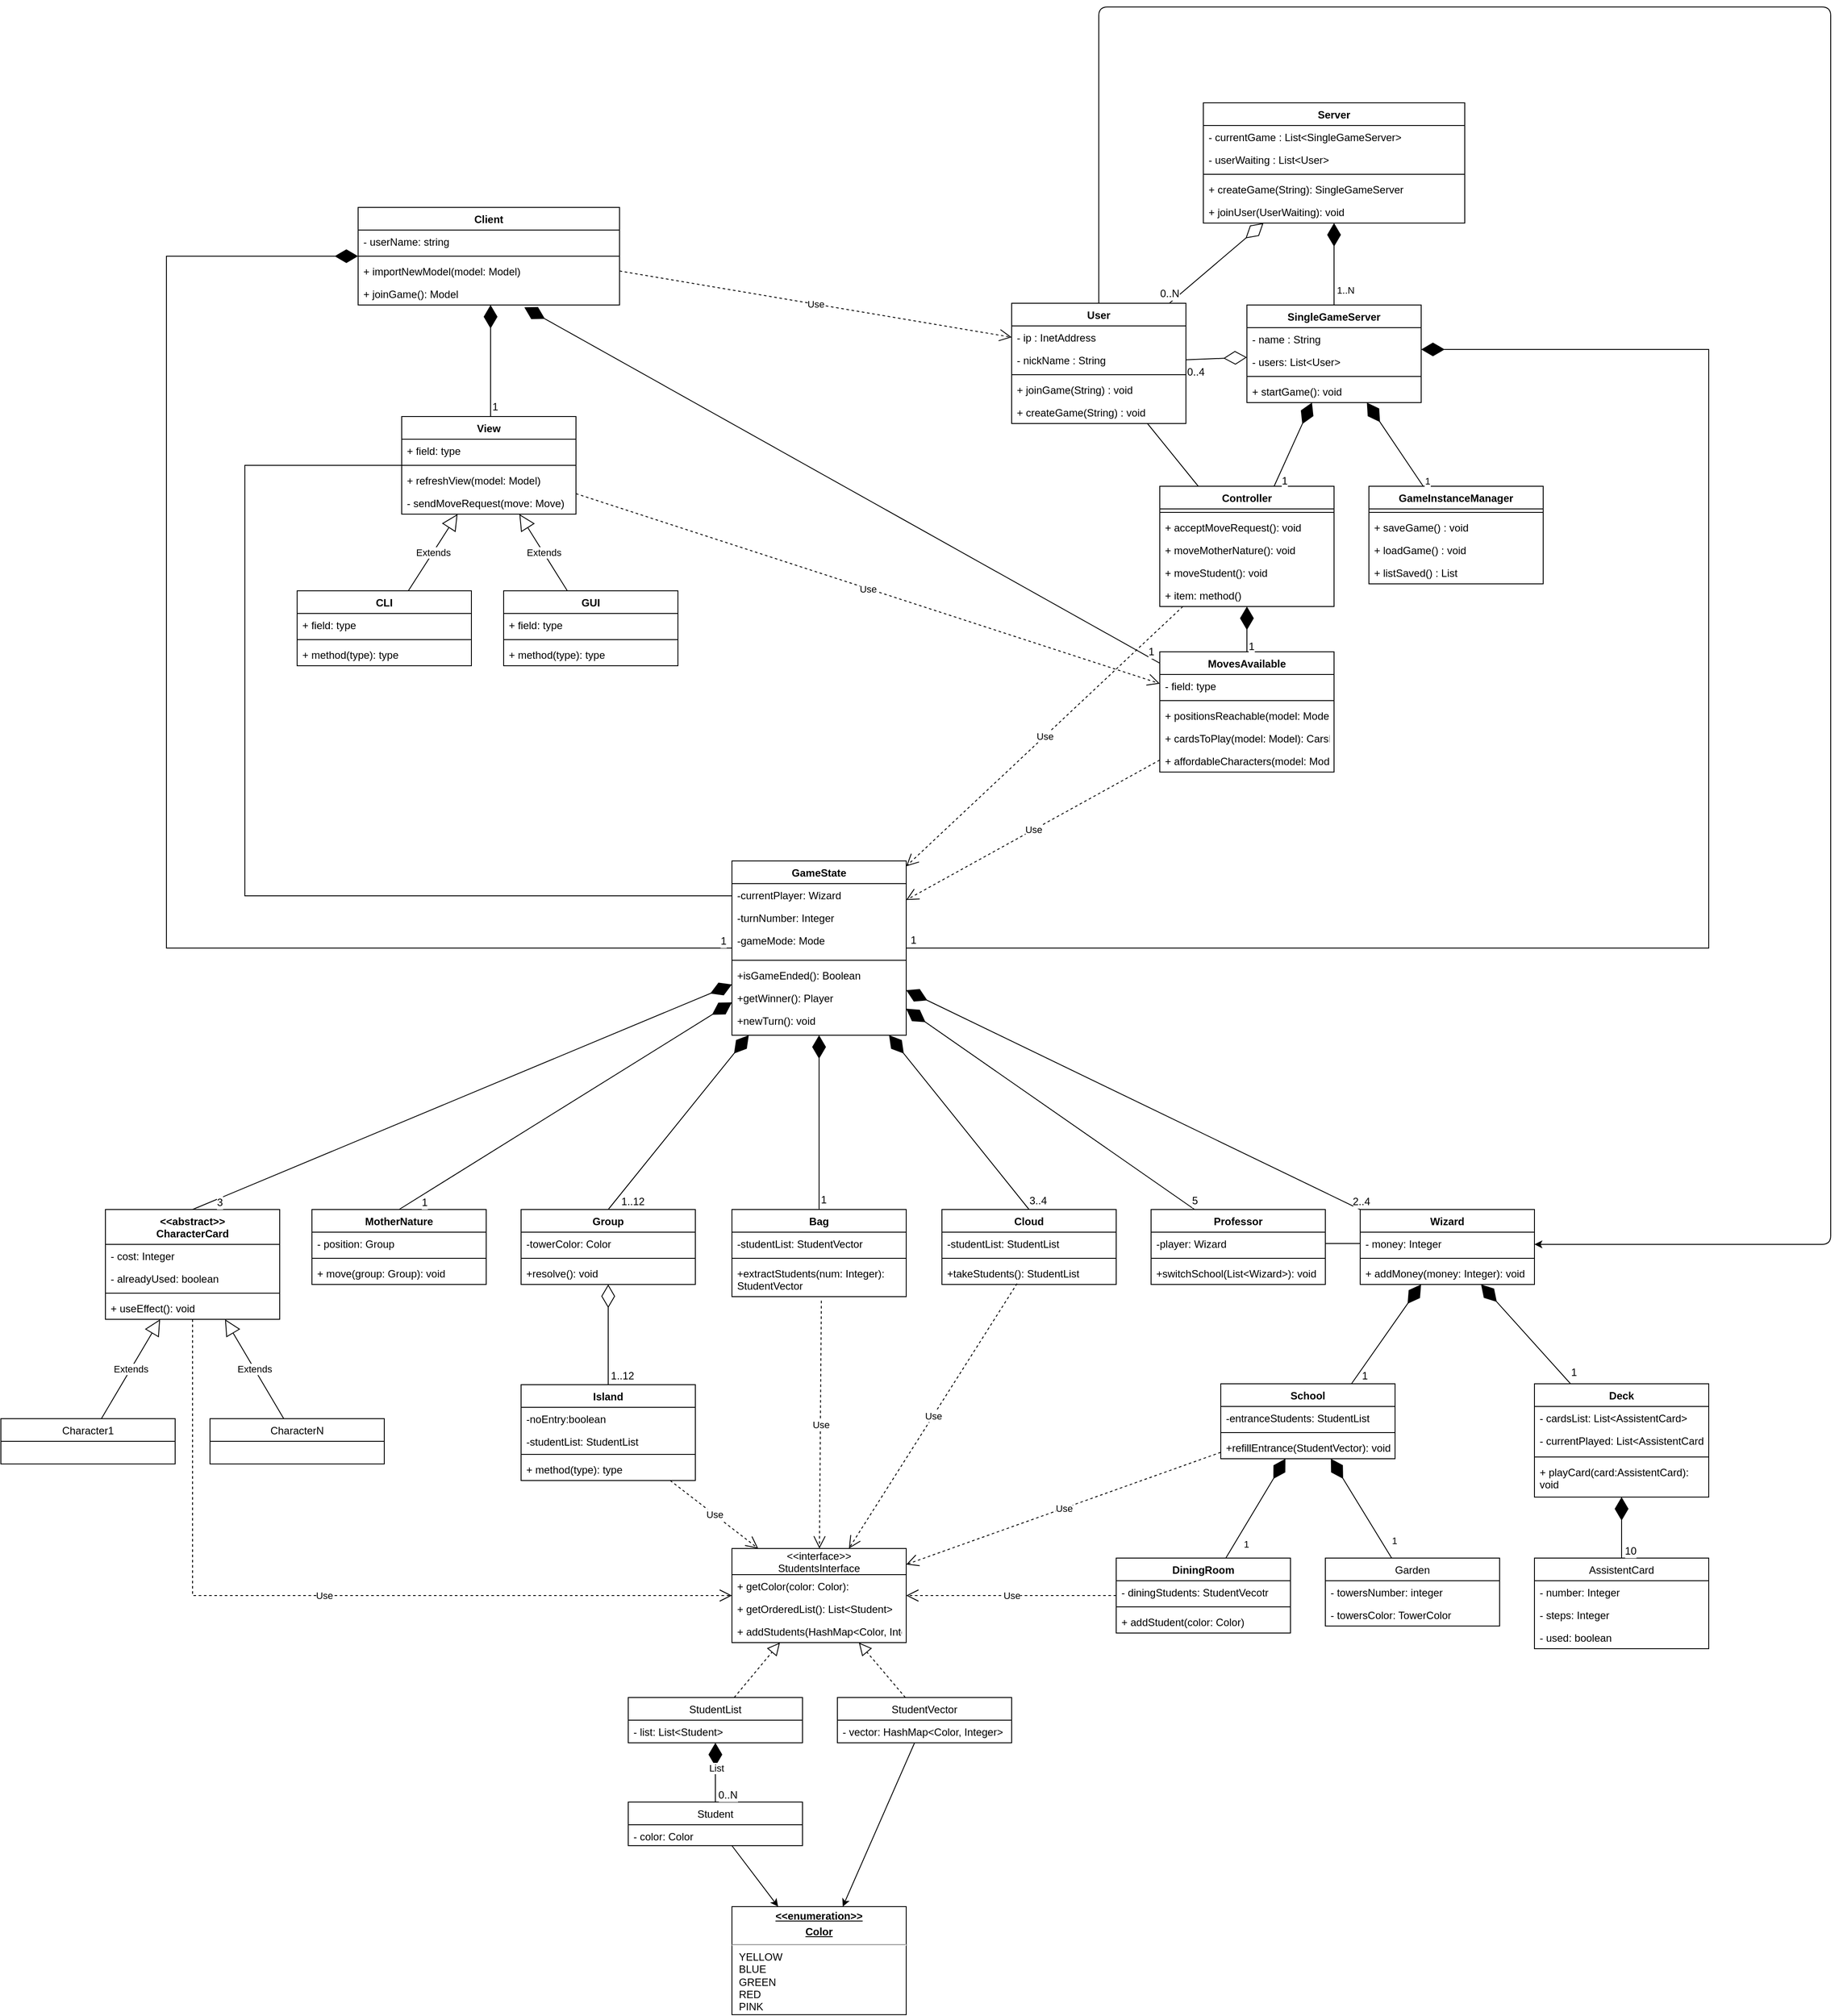 <mxfile>
    <diagram id="vnExYP4DyEgC0_UBREQZ" name="Page-1">
        <mxGraphModel dx="4808" dy="2253" grid="1" gridSize="10" guides="1" tooltips="1" connect="1" arrows="1" fold="1" page="0" pageScale="1" pageWidth="850" pageHeight="1100" math="0" shadow="0">
            <root>
                <mxCell id="0"/>
                <mxCell id="1" parent="0"/>
                <mxCell id="151" value="Use" style="endArrow=open;endSize=12;dashed=1;html=1;rounded=0;edgeStyle=orthogonalEdgeStyle;" parent="1" source="138" target="106" edge="1">
                    <mxGeometry width="160" relative="1" as="geometry">
                        <mxPoint x="-850" y="1529" as="sourcePoint"/>
                        <mxPoint x="-410" y="1780" as="targetPoint"/>
                        <Array as="points">
                            <mxPoint x="-1060" y="1723"/>
                        </Array>
                    </mxGeometry>
                </mxCell>
                <mxCell id="12" value="Server" style="swimlane;fontStyle=1;align=center;verticalAlign=top;childLayout=stackLayout;horizontal=1;startSize=26;horizontalStack=0;resizeParent=1;resizeParentMax=0;resizeLast=0;collapsible=1;marginBottom=0;" parent="1" vertex="1">
                    <mxGeometry x="100" y="10" width="300" height="138" as="geometry"/>
                </mxCell>
                <mxCell id="13" value="- currentGame : List&lt;SingleGameServer&gt;" style="text;strokeColor=none;fillColor=none;align=left;verticalAlign=top;spacingLeft=4;spacingRight=4;overflow=hidden;rotatable=0;points=[[0,0.5],[1,0.5]];portConstraint=eastwest;" parent="12" vertex="1">
                    <mxGeometry y="26" width="300" height="26" as="geometry"/>
                </mxCell>
                <mxCell id="19" value="- userWaiting : List&lt;User&gt;" style="text;strokeColor=none;fillColor=none;align=left;verticalAlign=top;spacingLeft=4;spacingRight=4;overflow=hidden;rotatable=0;points=[[0,0.5],[1,0.5]];portConstraint=eastwest;" parent="12" vertex="1">
                    <mxGeometry y="52" width="300" height="26" as="geometry"/>
                </mxCell>
                <mxCell id="14" value="" style="line;strokeWidth=1;fillColor=none;align=left;verticalAlign=middle;spacingTop=-1;spacingLeft=3;spacingRight=3;rotatable=0;labelPosition=right;points=[];portConstraint=eastwest;" parent="12" vertex="1">
                    <mxGeometry y="78" width="300" height="8" as="geometry"/>
                </mxCell>
                <mxCell id="15" value="+ createGame(String): SingleGameServer" style="text;strokeColor=none;fillColor=none;align=left;verticalAlign=top;spacingLeft=4;spacingRight=4;overflow=hidden;rotatable=0;points=[[0,0.5],[1,0.5]];portConstraint=eastwest;" parent="12" vertex="1">
                    <mxGeometry y="86" width="300" height="26" as="geometry"/>
                </mxCell>
                <mxCell id="18" value="+ joinUser(UserWaiting): void" style="text;strokeColor=none;fillColor=none;align=left;verticalAlign=top;spacingLeft=4;spacingRight=4;overflow=hidden;rotatable=0;points=[[0,0.5],[1,0.5]];portConstraint=eastwest;" parent="12" vertex="1">
                    <mxGeometry y="112" width="300" height="26" as="geometry"/>
                </mxCell>
                <mxCell id="28" value="" style="endArrow=diamondThin;endFill=0;endSize=24;html=1;rounded=0;" parent="1" source="20" edge="1" target="12">
                    <mxGeometry width="160" relative="1" as="geometry">
                        <mxPoint x="-60" y="290" as="sourcePoint"/>
                        <mxPoint x="50" y="190" as="targetPoint"/>
                    </mxGeometry>
                </mxCell>
                <mxCell id="244" value="0..N" style="edgeLabel;html=1;align=center;verticalAlign=middle;resizable=0;points=[];fontSize=12;" vertex="1" connectable="0" parent="28">
                    <mxGeometry x="-0.85" y="1" relative="1" as="geometry">
                        <mxPoint x="-8" y="-4" as="offset"/>
                    </mxGeometry>
                </mxCell>
                <mxCell id="31" value="SingleGameServer" style="swimlane;fontStyle=1;align=center;verticalAlign=top;childLayout=stackLayout;horizontal=1;startSize=26;horizontalStack=0;resizeParent=1;resizeParentMax=0;resizeLast=0;collapsible=1;marginBottom=0;" parent="1" vertex="1">
                    <mxGeometry x="150" y="242" width="200" height="112" as="geometry"/>
                </mxCell>
                <mxCell id="32" value="- name : String" style="text;strokeColor=none;fillColor=none;align=left;verticalAlign=top;spacingLeft=4;spacingRight=4;overflow=hidden;rotatable=0;points=[[0,0.5],[1,0.5]];portConstraint=eastwest;" parent="31" vertex="1">
                    <mxGeometry y="26" width="200" height="26" as="geometry"/>
                </mxCell>
                <mxCell id="242" value="- users: List&lt;User&gt;" style="text;strokeColor=none;fillColor=none;align=left;verticalAlign=top;spacingLeft=4;spacingRight=4;overflow=hidden;rotatable=0;points=[[0,0.5],[1,0.5]];portConstraint=eastwest;labelBackgroundColor=none;fontSize=12;" vertex="1" parent="31">
                    <mxGeometry y="52" width="200" height="26" as="geometry"/>
                </mxCell>
                <mxCell id="33" value="" style="line;strokeWidth=1;fillColor=none;align=left;verticalAlign=middle;spacingTop=-1;spacingLeft=3;spacingRight=3;rotatable=0;labelPosition=right;points=[];portConstraint=eastwest;" parent="31" vertex="1">
                    <mxGeometry y="78" width="200" height="8" as="geometry"/>
                </mxCell>
                <mxCell id="34" value="+ startGame(): void&#10;" style="text;strokeColor=none;fillColor=none;align=left;verticalAlign=top;spacingLeft=4;spacingRight=4;overflow=hidden;rotatable=0;points=[[0,0.5],[1,0.5]];portConstraint=eastwest;" parent="31" vertex="1">
                    <mxGeometry y="86" width="200" height="26" as="geometry"/>
                </mxCell>
                <mxCell id="36" value="" style="endArrow=diamondThin;endFill=0;endSize=24;html=1;rounded=0;" parent="1" source="20" target="31" edge="1">
                    <mxGeometry width="160" relative="1" as="geometry">
                        <mxPoint x="230" y="440" as="sourcePoint"/>
                        <mxPoint x="390" y="440" as="targetPoint"/>
                    </mxGeometry>
                </mxCell>
                <mxCell id="243" value="0..4" style="edgeLabel;html=1;align=center;verticalAlign=middle;resizable=0;points=[];fontSize=12;" vertex="1" connectable="0" parent="36">
                    <mxGeometry x="-0.695" y="-1" relative="1" as="geometry">
                        <mxPoint y="13" as="offset"/>
                    </mxGeometry>
                </mxCell>
                <mxCell id="37" value="Client" style="swimlane;fontStyle=1;align=center;verticalAlign=top;childLayout=stackLayout;horizontal=1;startSize=26;horizontalStack=0;resizeParent=1;resizeParentMax=0;resizeLast=0;collapsible=1;marginBottom=0;" parent="1" vertex="1">
                    <mxGeometry x="-870" y="130" width="300" height="112" as="geometry"/>
                </mxCell>
                <mxCell id="38" value="- userName: string" style="text;strokeColor=none;fillColor=none;align=left;verticalAlign=top;spacingLeft=4;spacingRight=4;overflow=hidden;rotatable=0;points=[[0,0.5],[1,0.5]];portConstraint=eastwest;" parent="37" vertex="1">
                    <mxGeometry y="26" width="300" height="26" as="geometry"/>
                </mxCell>
                <mxCell id="39" value="" style="line;strokeWidth=1;fillColor=none;align=left;verticalAlign=middle;spacingTop=-1;spacingLeft=3;spacingRight=3;rotatable=0;labelPosition=right;points=[];portConstraint=eastwest;" parent="37" vertex="1">
                    <mxGeometry y="52" width="300" height="8" as="geometry"/>
                </mxCell>
                <mxCell id="40" value="+ importNewModel(model: Model)" style="text;strokeColor=none;fillColor=none;align=left;verticalAlign=top;spacingLeft=4;spacingRight=4;overflow=hidden;rotatable=0;points=[[0,0.5],[1,0.5]];portConstraint=eastwest;" parent="37" vertex="1">
                    <mxGeometry y="60" width="300" height="26" as="geometry"/>
                </mxCell>
                <mxCell id="41" value="+ joinGame(): Model" style="text;strokeColor=none;fillColor=none;align=left;verticalAlign=top;spacingLeft=4;spacingRight=4;overflow=hidden;rotatable=0;points=[[0,0.5],[1,0.5]];portConstraint=eastwest;" parent="37" vertex="1">
                    <mxGeometry y="86" width="300" height="26" as="geometry"/>
                </mxCell>
                <mxCell id="42" value="MovesAvailable" style="swimlane;fontStyle=1;align=center;verticalAlign=top;childLayout=stackLayout;horizontal=1;startSize=26;horizontalStack=0;resizeParent=1;resizeParentMax=0;resizeLast=0;collapsible=1;marginBottom=0;" parent="1" vertex="1">
                    <mxGeometry x="50" y="640" width="200" height="138" as="geometry"/>
                </mxCell>
                <mxCell id="43" value="- field: type" style="text;strokeColor=none;fillColor=none;align=left;verticalAlign=top;spacingLeft=4;spacingRight=4;overflow=hidden;rotatable=0;points=[[0,0.5],[1,0.5]];portConstraint=eastwest;" parent="42" vertex="1">
                    <mxGeometry y="26" width="200" height="26" as="geometry"/>
                </mxCell>
                <mxCell id="44" value="" style="line;strokeWidth=1;fillColor=none;align=left;verticalAlign=middle;spacingTop=-1;spacingLeft=3;spacingRight=3;rotatable=0;labelPosition=right;points=[];portConstraint=eastwest;" parent="42" vertex="1">
                    <mxGeometry y="52" width="200" height="8" as="geometry"/>
                </mxCell>
                <mxCell id="45" value="+ positionsReachable(model: Model): PositionsList" style="text;strokeColor=none;fillColor=none;align=left;verticalAlign=top;spacingLeft=4;spacingRight=4;overflow=hidden;rotatable=0;points=[[0,0.5],[1,0.5]];portConstraint=eastwest;" parent="42" vertex="1">
                    <mxGeometry y="60" width="200" height="26" as="geometry"/>
                </mxCell>
                <mxCell id="46" value="+ cardsToPlay(model: Model): CarsList" style="text;strokeColor=none;fillColor=none;align=left;verticalAlign=top;spacingLeft=4;spacingRight=4;overflow=hidden;rotatable=0;points=[[0,0.5],[1,0.5]];portConstraint=eastwest;" parent="42" vertex="1">
                    <mxGeometry y="86" width="200" height="26" as="geometry"/>
                </mxCell>
                <mxCell id="47" value="+ affordableCharacters(model: Model): CharList" style="text;strokeColor=none;fillColor=none;align=left;verticalAlign=top;spacingLeft=4;spacingRight=4;overflow=hidden;rotatable=0;points=[[0,0.5],[1,0.5]];portConstraint=eastwest;" parent="42" vertex="1">
                    <mxGeometry y="112" width="200" height="26" as="geometry"/>
                </mxCell>
                <mxCell id="48" value="View" style="swimlane;fontStyle=1;align=center;verticalAlign=top;childLayout=stackLayout;horizontal=1;startSize=26;horizontalStack=0;resizeParent=1;resizeParentMax=0;resizeLast=0;collapsible=1;marginBottom=0;" parent="1" vertex="1">
                    <mxGeometry x="-820" y="370" width="200" height="112" as="geometry"/>
                </mxCell>
                <mxCell id="49" value="+ field: type" style="text;strokeColor=none;fillColor=none;align=left;verticalAlign=top;spacingLeft=4;spacingRight=4;overflow=hidden;rotatable=0;points=[[0,0.5],[1,0.5]];portConstraint=eastwest;" parent="48" vertex="1">
                    <mxGeometry y="26" width="200" height="26" as="geometry"/>
                </mxCell>
                <mxCell id="50" value="" style="line;strokeWidth=1;fillColor=none;align=left;verticalAlign=middle;spacingTop=-1;spacingLeft=3;spacingRight=3;rotatable=0;labelPosition=right;points=[];portConstraint=eastwest;" parent="48" vertex="1">
                    <mxGeometry y="52" width="200" height="8" as="geometry"/>
                </mxCell>
                <mxCell id="51" value="+ refreshView(model: Model)&#10;" style="text;strokeColor=none;fillColor=none;align=left;verticalAlign=top;spacingLeft=4;spacingRight=4;overflow=hidden;rotatable=0;points=[[0,0.5],[1,0.5]];portConstraint=eastwest;" parent="48" vertex="1">
                    <mxGeometry y="60" width="200" height="26" as="geometry"/>
                </mxCell>
                <mxCell id="52" value="- sendMoveRequest(move: Move)" style="text;strokeColor=none;fillColor=none;align=left;verticalAlign=top;spacingLeft=4;spacingRight=4;overflow=hidden;rotatable=0;points=[[0,0.5],[1,0.5]];portConstraint=eastwest;" parent="48" vertex="1">
                    <mxGeometry y="86" width="200" height="26" as="geometry"/>
                </mxCell>
                <mxCell id="53" value="CLI" style="swimlane;fontStyle=1;align=center;verticalAlign=top;childLayout=stackLayout;horizontal=1;startSize=26;horizontalStack=0;resizeParent=1;resizeParentMax=0;resizeLast=0;collapsible=1;marginBottom=0;" parent="1" vertex="1">
                    <mxGeometry x="-940" y="570" width="200" height="86" as="geometry"/>
                </mxCell>
                <mxCell id="54" value="+ field: type" style="text;strokeColor=none;fillColor=none;align=left;verticalAlign=top;spacingLeft=4;spacingRight=4;overflow=hidden;rotatable=0;points=[[0,0.5],[1,0.5]];portConstraint=eastwest;" parent="53" vertex="1">
                    <mxGeometry y="26" width="200" height="26" as="geometry"/>
                </mxCell>
                <mxCell id="55" value="" style="line;strokeWidth=1;fillColor=none;align=left;verticalAlign=middle;spacingTop=-1;spacingLeft=3;spacingRight=3;rotatable=0;labelPosition=right;points=[];portConstraint=eastwest;" parent="53" vertex="1">
                    <mxGeometry y="52" width="200" height="8" as="geometry"/>
                </mxCell>
                <mxCell id="56" value="+ method(type): type" style="text;strokeColor=none;fillColor=none;align=left;verticalAlign=top;spacingLeft=4;spacingRight=4;overflow=hidden;rotatable=0;points=[[0,0.5],[1,0.5]];portConstraint=eastwest;" parent="53" vertex="1">
                    <mxGeometry y="60" width="200" height="26" as="geometry"/>
                </mxCell>
                <mxCell id="57" value="GUI" style="swimlane;fontStyle=1;align=center;verticalAlign=top;childLayout=stackLayout;horizontal=1;startSize=26;horizontalStack=0;resizeParent=1;resizeParentMax=0;resizeLast=0;collapsible=1;marginBottom=0;" parent="1" vertex="1">
                    <mxGeometry x="-703" y="570" width="200" height="86" as="geometry"/>
                </mxCell>
                <mxCell id="58" value="+ field: type" style="text;strokeColor=none;fillColor=none;align=left;verticalAlign=top;spacingLeft=4;spacingRight=4;overflow=hidden;rotatable=0;points=[[0,0.5],[1,0.5]];portConstraint=eastwest;" parent="57" vertex="1">
                    <mxGeometry y="26" width="200" height="26" as="geometry"/>
                </mxCell>
                <mxCell id="59" value="" style="line;strokeWidth=1;fillColor=none;align=left;verticalAlign=middle;spacingTop=-1;spacingLeft=3;spacingRight=3;rotatable=0;labelPosition=right;points=[];portConstraint=eastwest;" parent="57" vertex="1">
                    <mxGeometry y="52" width="200" height="8" as="geometry"/>
                </mxCell>
                <mxCell id="60" value="+ method(type): type" style="text;strokeColor=none;fillColor=none;align=left;verticalAlign=top;spacingLeft=4;spacingRight=4;overflow=hidden;rotatable=0;points=[[0,0.5],[1,0.5]];portConstraint=eastwest;" parent="57" vertex="1">
                    <mxGeometry y="60" width="200" height="26" as="geometry"/>
                </mxCell>
                <mxCell id="61" value="" style="endArrow=diamondThin;endFill=1;endSize=24;html=1;entryX=0.636;entryY=1.104;entryDx=0;entryDy=0;entryPerimeter=0;" parent="1" source="42" target="41" edge="1">
                    <mxGeometry width="160" relative="1" as="geometry">
                        <mxPoint x="-815" y="282" as="sourcePoint"/>
                        <mxPoint x="-655" y="282" as="targetPoint"/>
                    </mxGeometry>
                </mxCell>
                <mxCell id="236" value="1" style="edgeLabel;html=1;align=center;verticalAlign=middle;resizable=0;points=[];fontSize=12;" vertex="1" connectable="0" parent="61">
                    <mxGeometry x="-0.979" y="-1" relative="1" as="geometry">
                        <mxPoint x="-3" y="-8" as="offset"/>
                    </mxGeometry>
                </mxCell>
                <mxCell id="62" value="Extends" style="endArrow=block;endSize=16;endFill=0;html=1;" parent="1" target="48" edge="1" source="57">
                    <mxGeometry width="160" relative="1" as="geometry">
                        <mxPoint x="-1025" y="839" as="sourcePoint"/>
                        <mxPoint x="-865" y="839" as="targetPoint"/>
                    </mxGeometry>
                </mxCell>
                <mxCell id="63" value="Extends" style="endArrow=block;endSize=16;endFill=0;html=1;" parent="1" target="48" edge="1" source="53">
                    <mxGeometry width="160" relative="1" as="geometry">
                        <mxPoint x="-1225" y="839" as="sourcePoint"/>
                        <mxPoint x="-1065" y="839" as="targetPoint"/>
                    </mxGeometry>
                </mxCell>
                <mxCell id="64" value="" style="endArrow=diamondThin;endFill=1;endSize=24;html=1;" parent="1" edge="1">
                    <mxGeometry width="160" relative="1" as="geometry">
                        <mxPoint x="-718" y="370" as="sourcePoint"/>
                        <mxPoint x="-718" y="242" as="targetPoint"/>
                    </mxGeometry>
                </mxCell>
                <mxCell id="237" value="1" style="edgeLabel;html=1;align=center;verticalAlign=middle;resizable=0;points=[];fontSize=12;" vertex="1" connectable="0" parent="64">
                    <mxGeometry x="-0.819" relative="1" as="geometry">
                        <mxPoint x="5" as="offset"/>
                    </mxGeometry>
                </mxCell>
                <mxCell id="65" value="Use" style="endArrow=open;endSize=12;dashed=1;html=1;" parent="1" target="42" edge="1" source="48">
                    <mxGeometry width="160" relative="1" as="geometry">
                        <mxPoint x="-1045" y="465.5" as="sourcePoint"/>
                        <mxPoint x="-885" y="465.5" as="targetPoint"/>
                    </mxGeometry>
                </mxCell>
                <mxCell id="66" value="GameInstanceManager" style="swimlane;fontStyle=1;align=center;verticalAlign=top;childLayout=stackLayout;horizontal=1;startSize=26;horizontalStack=0;resizeParent=1;resizeParentMax=0;resizeLast=0;collapsible=1;marginBottom=0;" parent="1" vertex="1">
                    <mxGeometry x="290" y="450" width="200" height="112" as="geometry"/>
                </mxCell>
                <mxCell id="68" value="" style="line;strokeWidth=1;fillColor=none;align=left;verticalAlign=middle;spacingTop=-1;spacingLeft=3;spacingRight=3;rotatable=0;labelPosition=right;points=[];portConstraint=eastwest;" parent="66" vertex="1">
                    <mxGeometry y="26" width="200" height="8" as="geometry"/>
                </mxCell>
                <mxCell id="69" value="+ saveGame() : void" style="text;strokeColor=none;fillColor=none;align=left;verticalAlign=top;spacingLeft=4;spacingRight=4;overflow=hidden;rotatable=0;points=[[0,0.5],[1,0.5]];portConstraint=eastwest;" parent="66" vertex="1">
                    <mxGeometry y="34" width="200" height="26" as="geometry"/>
                </mxCell>
                <mxCell id="70" value="+ loadGame() : void" style="text;strokeColor=none;fillColor=none;align=left;verticalAlign=top;spacingLeft=4;spacingRight=4;overflow=hidden;rotatable=0;points=[[0,0.5],[1,0.5]];portConstraint=eastwest;" parent="66" vertex="1">
                    <mxGeometry y="60" width="200" height="26" as="geometry"/>
                </mxCell>
                <mxCell id="71" value="+ listSaved() : List" style="text;strokeColor=none;fillColor=none;align=left;verticalAlign=top;spacingLeft=4;spacingRight=4;overflow=hidden;rotatable=0;points=[[0,0.5],[1,0.5]];portConstraint=eastwest;" parent="66" vertex="1">
                    <mxGeometry y="86" width="200" height="26" as="geometry"/>
                </mxCell>
                <mxCell id="72" value="" style="endArrow=diamondThin;endFill=1;endSize=24;html=1;rounded=0;sketch=0;" parent="1" source="66" edge="1" target="31">
                    <mxGeometry width="160" relative="1" as="geometry">
                        <mxPoint x="363" y="590" as="sourcePoint"/>
                        <mxPoint x="370" y="520" as="targetPoint"/>
                    </mxGeometry>
                </mxCell>
                <mxCell id="193" value="1" style="edgeLabel;html=1;align=center;verticalAlign=middle;resizable=0;points=[];" parent="72" vertex="1" connectable="0">
                    <mxGeometry x="-0.616" y="-1" relative="1" as="geometry">
                        <mxPoint x="16" y="13" as="offset"/>
                    </mxGeometry>
                </mxCell>
                <mxCell id="73" value="GameState" style="swimlane;fontStyle=1;align=center;verticalAlign=top;childLayout=stackLayout;horizontal=1;startSize=26;horizontalStack=0;resizeParent=1;resizeParentMax=0;resizeLast=0;collapsible=1;marginBottom=0;" parent="1" vertex="1">
                    <mxGeometry x="-441" y="880" width="200" height="200" as="geometry"/>
                </mxCell>
                <mxCell id="74" value="-currentPlayer: Wizard" style="text;strokeColor=none;fillColor=none;align=left;verticalAlign=top;spacingLeft=4;spacingRight=4;overflow=hidden;rotatable=0;points=[[0,0.5],[1,0.5]];portConstraint=eastwest;" parent="73" vertex="1">
                    <mxGeometry y="26" width="200" height="26" as="geometry"/>
                </mxCell>
                <mxCell id="75" value="-turnNumber: Integer" style="text;strokeColor=none;fillColor=none;align=left;verticalAlign=top;spacingLeft=4;spacingRight=4;overflow=hidden;rotatable=0;points=[[0,0.5],[1,0.5]];portConstraint=eastwest;" parent="73" vertex="1">
                    <mxGeometry y="52" width="200" height="26" as="geometry"/>
                </mxCell>
                <mxCell id="76" value="-gameMode: Mode" style="text;strokeColor=none;fillColor=none;align=left;verticalAlign=top;spacingLeft=4;spacingRight=4;overflow=hidden;rotatable=0;points=[[0,0.5],[1,0.5]];portConstraint=eastwest;" parent="73" vertex="1">
                    <mxGeometry y="78" width="200" height="32" as="geometry"/>
                </mxCell>
                <mxCell id="77" value="" style="line;strokeWidth=1;fillColor=none;align=left;verticalAlign=middle;spacingTop=-1;spacingLeft=3;spacingRight=3;rotatable=0;labelPosition=right;points=[];portConstraint=eastwest;" parent="73" vertex="1">
                    <mxGeometry y="110" width="200" height="8" as="geometry"/>
                </mxCell>
                <mxCell id="78" value="+isGameEnded(): Boolean" style="text;strokeColor=none;fillColor=none;align=left;verticalAlign=top;spacingLeft=4;spacingRight=4;overflow=hidden;rotatable=0;points=[[0,0.5],[1,0.5]];portConstraint=eastwest;" parent="73" vertex="1">
                    <mxGeometry y="118" width="200" height="26" as="geometry"/>
                </mxCell>
                <mxCell id="79" value="+getWinner(): Player" style="text;strokeColor=none;fillColor=none;align=left;verticalAlign=top;spacingLeft=4;spacingRight=4;overflow=hidden;rotatable=0;points=[[0,0.5],[1,0.5]];portConstraint=eastwest;" parent="73" vertex="1">
                    <mxGeometry y="144" width="200" height="26" as="geometry"/>
                </mxCell>
                <mxCell id="80" value="+newTurn(): void" style="text;strokeColor=none;fillColor=none;align=left;verticalAlign=top;spacingLeft=4;spacingRight=4;overflow=hidden;rotatable=0;points=[[0,0.5],[1,0.5]];portConstraint=eastwest;" parent="73" vertex="1">
                    <mxGeometry y="170" width="200" height="30" as="geometry"/>
                </mxCell>
                <mxCell id="81" value="Cloud" style="swimlane;fontStyle=1;align=center;verticalAlign=top;childLayout=stackLayout;horizontal=1;startSize=26;horizontalStack=0;resizeParent=1;resizeParentMax=0;resizeLast=0;collapsible=1;marginBottom=0;" parent="1" vertex="1">
                    <mxGeometry x="-200" y="1280" width="200" height="86" as="geometry"/>
                </mxCell>
                <mxCell id="82" value="-studentList: StudentList" style="text;strokeColor=none;fillColor=none;align=left;verticalAlign=top;spacingLeft=4;spacingRight=4;overflow=hidden;rotatable=0;points=[[0,0.5],[1,0.5]];portConstraint=eastwest;" parent="81" vertex="1">
                    <mxGeometry y="26" width="200" height="26" as="geometry"/>
                </mxCell>
                <mxCell id="83" value="" style="line;strokeWidth=1;fillColor=none;align=left;verticalAlign=middle;spacingTop=-1;spacingLeft=3;spacingRight=3;rotatable=0;labelPosition=right;points=[];portConstraint=eastwest;" parent="81" vertex="1">
                    <mxGeometry y="52" width="200" height="8" as="geometry"/>
                </mxCell>
                <mxCell id="84" value="+takeStudents(): StudentList&#10;" style="text;strokeColor=none;fillColor=none;align=left;verticalAlign=top;spacingLeft=4;spacingRight=4;overflow=hidden;rotatable=0;points=[[0,0.5],[1,0.5]];portConstraint=eastwest;" parent="81" vertex="1">
                    <mxGeometry y="60" width="200" height="26" as="geometry"/>
                </mxCell>
                <mxCell id="85" value="Bag" style="swimlane;fontStyle=1;align=center;verticalAlign=top;childLayout=stackLayout;horizontal=1;startSize=26;horizontalStack=0;resizeParent=1;resizeParentMax=0;resizeLast=0;collapsible=1;marginBottom=0;" parent="1" vertex="1">
                    <mxGeometry x="-441" y="1280" width="200" height="100" as="geometry"/>
                </mxCell>
                <mxCell id="86" value="-studentList: StudentVector" style="text;strokeColor=none;fillColor=none;align=left;verticalAlign=top;spacingLeft=4;spacingRight=4;overflow=hidden;rotatable=0;points=[[0,0.5],[1,0.5]];portConstraint=eastwest;" parent="85" vertex="1">
                    <mxGeometry y="26" width="200" height="26" as="geometry"/>
                </mxCell>
                <mxCell id="87" value="" style="line;strokeWidth=1;fillColor=none;align=left;verticalAlign=middle;spacingTop=-1;spacingLeft=3;spacingRight=3;rotatable=0;labelPosition=right;points=[];portConstraint=eastwest;" parent="85" vertex="1">
                    <mxGeometry y="52" width="200" height="8" as="geometry"/>
                </mxCell>
                <mxCell id="88" value="+extractStudents(num: Integer): &#10;StudentVector" style="text;strokeColor=none;fillColor=none;align=left;verticalAlign=top;spacingLeft=4;spacingRight=4;overflow=hidden;rotatable=0;points=[[0,0.5],[1,0.5]];portConstraint=eastwest;" parent="85" vertex="1">
                    <mxGeometry y="60" width="200" height="40" as="geometry"/>
                </mxCell>
                <mxCell id="89" value="Group" style="swimlane;fontStyle=1;align=center;verticalAlign=top;childLayout=stackLayout;horizontal=1;startSize=26;horizontalStack=0;resizeParent=1;resizeParentMax=0;resizeLast=0;collapsible=1;marginBottom=0;" parent="1" vertex="1">
                    <mxGeometry x="-683" y="1280" width="200" height="86" as="geometry"/>
                </mxCell>
                <mxCell id="90" value="-towerColor: Color" style="text;strokeColor=none;fillColor=none;align=left;verticalAlign=top;spacingLeft=4;spacingRight=4;overflow=hidden;rotatable=0;points=[[0,0.5],[1,0.5]];portConstraint=eastwest;" parent="89" vertex="1">
                    <mxGeometry y="26" width="200" height="26" as="geometry"/>
                </mxCell>
                <mxCell id="91" value="" style="line;strokeWidth=1;fillColor=none;align=left;verticalAlign=middle;spacingTop=-1;spacingLeft=3;spacingRight=3;rotatable=0;labelPosition=right;points=[];portConstraint=eastwest;" parent="89" vertex="1">
                    <mxGeometry y="52" width="200" height="8" as="geometry"/>
                </mxCell>
                <mxCell id="92" value="+resolve(): void&#10;" style="text;strokeColor=none;fillColor=none;align=left;verticalAlign=top;spacingLeft=4;spacingRight=4;overflow=hidden;rotatable=0;points=[[0,0.5],[1,0.5]];portConstraint=eastwest;" parent="89" vertex="1">
                    <mxGeometry y="60" width="200" height="26" as="geometry"/>
                </mxCell>
                <mxCell id="93" value="Professor" style="swimlane;fontStyle=1;align=center;verticalAlign=top;childLayout=stackLayout;horizontal=1;startSize=26;horizontalStack=0;resizeParent=1;resizeParentMax=0;resizeLast=0;collapsible=1;marginBottom=0;" parent="1" vertex="1">
                    <mxGeometry x="40" y="1280" width="200" height="86" as="geometry"/>
                </mxCell>
                <mxCell id="94" value="-player: Wizard" style="text;strokeColor=none;fillColor=none;align=left;verticalAlign=top;spacingLeft=4;spacingRight=4;overflow=hidden;rotatable=0;points=[[0,0.5],[1,0.5]];portConstraint=eastwest;" parent="93" vertex="1">
                    <mxGeometry y="26" width="200" height="26" as="geometry"/>
                </mxCell>
                <mxCell id="95" value="" style="line;strokeWidth=1;fillColor=none;align=left;verticalAlign=middle;spacingTop=-1;spacingLeft=3;spacingRight=3;rotatable=0;labelPosition=right;points=[];portConstraint=eastwest;" parent="93" vertex="1">
                    <mxGeometry y="52" width="200" height="8" as="geometry"/>
                </mxCell>
                <mxCell id="96" value="+switchSchool(List&lt;Wizard&gt;): void" style="text;strokeColor=none;fillColor=none;align=left;verticalAlign=top;spacingLeft=4;spacingRight=4;overflow=hidden;rotatable=0;points=[[0,0.5],[1,0.5]];portConstraint=eastwest;" parent="93" vertex="1">
                    <mxGeometry y="60" width="200" height="26" as="geometry"/>
                </mxCell>
                <mxCell id="97" value="Island" style="swimlane;fontStyle=1;align=center;verticalAlign=top;childLayout=stackLayout;horizontal=1;startSize=26;horizontalStack=0;resizeParent=1;resizeParentMax=0;resizeLast=0;collapsible=1;marginBottom=0;" parent="1" vertex="1">
                    <mxGeometry x="-683" y="1481" width="200" height="110" as="geometry">
                        <mxRectangle x="-695" y="1500" width="70" height="26" as="alternateBounds"/>
                    </mxGeometry>
                </mxCell>
                <mxCell id="98" value="-noEntry:boolean" style="text;strokeColor=none;fillColor=none;align=left;verticalAlign=top;spacingLeft=4;spacingRight=4;overflow=hidden;rotatable=0;points=[[0,0.5],[1,0.5]];portConstraint=eastwest;" parent="97" vertex="1">
                    <mxGeometry y="26" width="200" height="26" as="geometry"/>
                </mxCell>
                <mxCell id="99" value="-studentList: StudentList" style="text;strokeColor=none;fillColor=none;align=left;verticalAlign=top;spacingLeft=4;spacingRight=4;overflow=hidden;rotatable=0;points=[[0,0.5],[1,0.5]];portConstraint=eastwest;" parent="97" vertex="1">
                    <mxGeometry y="52" width="200" height="24" as="geometry"/>
                </mxCell>
                <mxCell id="100" value="" style="line;strokeWidth=1;fillColor=none;align=left;verticalAlign=middle;spacingTop=-1;spacingLeft=3;spacingRight=3;rotatable=0;labelPosition=right;points=[];portConstraint=eastwest;" parent="97" vertex="1">
                    <mxGeometry y="76" width="200" height="8" as="geometry"/>
                </mxCell>
                <mxCell id="101" value="+ method(type): type" style="text;strokeColor=none;fillColor=none;align=left;verticalAlign=top;spacingLeft=4;spacingRight=4;overflow=hidden;rotatable=0;points=[[0,0.5],[1,0.5]];portConstraint=eastwest;" parent="97" vertex="1">
                    <mxGeometry y="84" width="200" height="26" as="geometry"/>
                </mxCell>
                <mxCell id="102" value="StudentList" style="swimlane;fontStyle=0;childLayout=stackLayout;horizontal=1;startSize=26;fillColor=none;horizontalStack=0;resizeParent=1;resizeParentMax=0;resizeLast=0;collapsible=1;marginBottom=0;" parent="1" vertex="1">
                    <mxGeometry x="-560" y="1840" width="200" height="52" as="geometry"/>
                </mxCell>
                <mxCell id="207" value="- list: List&lt;Student&gt;" style="text;strokeColor=none;fillColor=none;align=left;verticalAlign=top;spacingLeft=4;spacingRight=4;overflow=hidden;rotatable=0;points=[[0,0.5],[1,0.5]];portConstraint=eastwest;" parent="102" vertex="1">
                    <mxGeometry y="26" width="200" height="26" as="geometry"/>
                </mxCell>
                <mxCell id="205" style="sketch=0;html=1;rounded=0;" parent="1" source="103" target="201" edge="1">
                    <mxGeometry relative="1" as="geometry">
                        <mxPoint x="-430" y="2171" as="targetPoint"/>
                    </mxGeometry>
                </mxCell>
                <mxCell id="103" value="StudentVector" style="swimlane;fontStyle=0;childLayout=stackLayout;horizontal=1;startSize=26;fillColor=none;horizontalStack=0;resizeParent=1;resizeParentMax=0;resizeLast=0;collapsible=1;marginBottom=0;" parent="1" vertex="1">
                    <mxGeometry x="-320" y="1840" width="200" height="52" as="geometry"/>
                </mxCell>
                <mxCell id="206" value="- vector: HashMap&lt;Color, Integer&gt;" style="text;strokeColor=none;fillColor=none;align=left;verticalAlign=top;spacingLeft=4;spacingRight=4;overflow=hidden;rotatable=0;points=[[0,0.5],[1,0.5]];portConstraint=eastwest;" parent="103" vertex="1">
                    <mxGeometry y="26" width="200" height="26" as="geometry"/>
                </mxCell>
                <mxCell id="204" style="edgeStyle=none;sketch=0;html=1;" parent="1" source="104" target="201" edge="1">
                    <mxGeometry relative="1" as="geometry"/>
                </mxCell>
                <mxCell id="104" value="Student" style="swimlane;fontStyle=0;childLayout=stackLayout;horizontal=1;startSize=26;fillColor=none;horizontalStack=0;resizeParent=1;resizeParentMax=0;resizeLast=0;collapsible=1;marginBottom=0;" parent="1" vertex="1">
                    <mxGeometry x="-560" y="1960" width="200" height="50" as="geometry"/>
                </mxCell>
                <mxCell id="105" value="- color: Color" style="text;strokeColor=none;fillColor=none;align=left;verticalAlign=top;spacingLeft=4;spacingRight=4;overflow=hidden;rotatable=0;points=[[0,0.5],[1,0.5]];portConstraint=eastwest;" parent="104" vertex="1">
                    <mxGeometry y="26" width="200" height="24" as="geometry"/>
                </mxCell>
                <mxCell id="106" value="&lt;&lt;interface&gt;&gt;&#10;StudentsInterface" style="swimlane;fontStyle=0;childLayout=stackLayout;horizontal=1;startSize=30;fillColor=none;horizontalStack=0;resizeParent=1;resizeParentMax=0;resizeLast=0;collapsible=1;marginBottom=0;" parent="1" vertex="1">
                    <mxGeometry x="-441" y="1669" width="200" height="108" as="geometry"/>
                </mxCell>
                <mxCell id="107" value="+ getColor(color: Color):" style="text;strokeColor=none;fillColor=none;align=left;verticalAlign=top;spacingLeft=4;spacingRight=4;overflow=hidden;rotatable=0;points=[[0,0.5],[1,0.5]];portConstraint=eastwest;" parent="106" vertex="1">
                    <mxGeometry y="30" width="200" height="26" as="geometry"/>
                </mxCell>
                <mxCell id="108" value="+ getOrderedList(): List&lt;Student&gt;" style="text;strokeColor=none;fillColor=none;align=left;verticalAlign=top;spacingLeft=4;spacingRight=4;overflow=hidden;rotatable=0;points=[[0,0.5],[1,0.5]];portConstraint=eastwest;" parent="106" vertex="1">
                    <mxGeometry y="56" width="200" height="26" as="geometry"/>
                </mxCell>
                <mxCell id="109" value="+ addStudents(HashMap&lt;Color, Integer&gt;): void" style="text;strokeColor=none;fillColor=none;align=left;verticalAlign=top;spacingLeft=4;spacingRight=4;overflow=hidden;rotatable=0;points=[[0,0.5],[1,0.5]];portConstraint=eastwest;" parent="106" vertex="1">
                    <mxGeometry y="82" width="200" height="26" as="geometry"/>
                </mxCell>
                <mxCell id="110" value="Wizard" style="swimlane;fontStyle=1;align=center;verticalAlign=top;childLayout=stackLayout;horizontal=1;startSize=26;horizontalStack=0;resizeParent=1;resizeParentMax=0;resizeLast=0;collapsible=1;marginBottom=0;" parent="1" vertex="1">
                    <mxGeometry x="280" y="1280" width="200" height="86" as="geometry"/>
                </mxCell>
                <mxCell id="111" value="- money: Integer" style="text;strokeColor=none;fillColor=none;align=left;verticalAlign=top;spacingLeft=4;spacingRight=4;overflow=hidden;rotatable=0;points=[[0,0.5],[1,0.5]];portConstraint=eastwest;" parent="110" vertex="1">
                    <mxGeometry y="26" width="200" height="26" as="geometry"/>
                </mxCell>
                <mxCell id="112" value="" style="line;strokeWidth=1;fillColor=none;align=left;verticalAlign=middle;spacingTop=-1;spacingLeft=3;spacingRight=3;rotatable=0;labelPosition=right;points=[];portConstraint=eastwest;" parent="110" vertex="1">
                    <mxGeometry y="52" width="200" height="8" as="geometry"/>
                </mxCell>
                <mxCell id="113" value="+ addMoney(money: Integer): void&#10;" style="text;strokeColor=none;fillColor=none;align=left;verticalAlign=top;spacingLeft=4;spacingRight=4;overflow=hidden;rotatable=0;points=[[0,0.5],[1,0.5]];portConstraint=eastwest;" parent="110" vertex="1">
                    <mxGeometry y="60" width="200" height="26" as="geometry"/>
                </mxCell>
                <mxCell id="114" value="School" style="swimlane;fontStyle=1;align=center;verticalAlign=top;childLayout=stackLayout;horizontal=1;startSize=26;horizontalStack=0;resizeParent=1;resizeParentMax=0;resizeLast=0;collapsible=1;marginBottom=0;" parent="1" vertex="1">
                    <mxGeometry x="120" y="1480" width="200" height="86" as="geometry"/>
                </mxCell>
                <mxCell id="115" value="-entranceStudents: StudentList" style="text;strokeColor=none;fillColor=none;align=left;verticalAlign=top;spacingLeft=4;spacingRight=4;overflow=hidden;rotatable=0;points=[[0,0.5],[1,0.5]];portConstraint=eastwest;" parent="114" vertex="1">
                    <mxGeometry y="26" width="200" height="26" as="geometry"/>
                </mxCell>
                <mxCell id="116" value="" style="line;strokeWidth=1;fillColor=none;align=left;verticalAlign=middle;spacingTop=-1;spacingLeft=3;spacingRight=3;rotatable=0;labelPosition=right;points=[];portConstraint=eastwest;" parent="114" vertex="1">
                    <mxGeometry y="52" width="200" height="8" as="geometry"/>
                </mxCell>
                <mxCell id="117" value="+refillEntrance(StudentVector): void" style="text;strokeColor=none;fillColor=none;align=left;verticalAlign=top;spacingLeft=4;spacingRight=4;overflow=hidden;rotatable=0;points=[[0,0.5],[1,0.5]];portConstraint=eastwest;" parent="114" vertex="1">
                    <mxGeometry y="60" width="200" height="26" as="geometry"/>
                </mxCell>
                <mxCell id="118" value="DiningRoom" style="swimlane;fontStyle=1;align=center;verticalAlign=top;childLayout=stackLayout;horizontal=1;startSize=26;horizontalStack=0;resizeParent=1;resizeParentMax=0;resizeLast=0;collapsible=1;marginBottom=0;" parent="1" vertex="1">
                    <mxGeometry y="1680" width="200" height="86" as="geometry"/>
                </mxCell>
                <mxCell id="119" value="- diningStudents: StudentVecotr" style="text;strokeColor=none;fillColor=none;align=left;verticalAlign=top;spacingLeft=4;spacingRight=4;overflow=hidden;rotatable=0;points=[[0,0.5],[1,0.5]];portConstraint=eastwest;" parent="118" vertex="1">
                    <mxGeometry y="26" width="200" height="26" as="geometry"/>
                </mxCell>
                <mxCell id="120" value="" style="line;strokeWidth=1;fillColor=none;align=left;verticalAlign=middle;spacingTop=-1;spacingLeft=3;spacingRight=3;rotatable=0;labelPosition=right;points=[];portConstraint=eastwest;" parent="118" vertex="1">
                    <mxGeometry y="52" width="200" height="8" as="geometry"/>
                </mxCell>
                <mxCell id="121" value="+ addStudent(color: Color)" style="text;strokeColor=none;fillColor=none;align=left;verticalAlign=top;spacingLeft=4;spacingRight=4;overflow=hidden;rotatable=0;points=[[0,0.5],[1,0.5]];portConstraint=eastwest;" parent="118" vertex="1">
                    <mxGeometry y="60" width="200" height="26" as="geometry"/>
                </mxCell>
                <mxCell id="122" value="Garden" style="swimlane;fontStyle=0;childLayout=stackLayout;horizontal=1;startSize=26;fillColor=none;horizontalStack=0;resizeParent=1;resizeParentMax=0;resizeLast=0;collapsible=1;marginBottom=0;" parent="1" vertex="1">
                    <mxGeometry x="240" y="1680" width="200" height="78" as="geometry"/>
                </mxCell>
                <mxCell id="123" value="- towersNumber: integer" style="text;strokeColor=none;fillColor=none;align=left;verticalAlign=top;spacingLeft=4;spacingRight=4;overflow=hidden;rotatable=0;points=[[0,0.5],[1,0.5]];portConstraint=eastwest;" parent="122" vertex="1">
                    <mxGeometry y="26" width="200" height="26" as="geometry"/>
                </mxCell>
                <mxCell id="124" value="- towersColor: TowerColor" style="text;strokeColor=none;fillColor=none;align=left;verticalAlign=top;spacingLeft=4;spacingRight=4;overflow=hidden;rotatable=0;points=[[0,0.5],[1,0.5]];portConstraint=eastwest;" parent="122" vertex="1">
                    <mxGeometry y="52" width="200" height="26" as="geometry"/>
                </mxCell>
                <mxCell id="125" value="Deck" style="swimlane;fontStyle=1;align=center;verticalAlign=top;childLayout=stackLayout;horizontal=1;startSize=26;horizontalStack=0;resizeParent=1;resizeParentMax=0;resizeLast=0;collapsible=1;marginBottom=0;" parent="1" vertex="1">
                    <mxGeometry x="480" y="1480" width="200" height="130" as="geometry"/>
                </mxCell>
                <mxCell id="126" value="- cardsList: List&lt;AssistentCard&gt;" style="text;strokeColor=none;fillColor=none;align=left;verticalAlign=top;spacingLeft=4;spacingRight=4;overflow=hidden;rotatable=0;points=[[0,0.5],[1,0.5]];portConstraint=eastwest;" parent="125" vertex="1">
                    <mxGeometry y="26" width="200" height="26" as="geometry"/>
                </mxCell>
                <mxCell id="127" value="- currentPlayed: List&lt;AssistentCard&gt;" style="text;strokeColor=none;fillColor=none;align=left;verticalAlign=top;spacingLeft=4;spacingRight=4;overflow=hidden;rotatable=0;points=[[0,0.5],[1,0.5]];portConstraint=eastwest;" parent="125" vertex="1">
                    <mxGeometry y="52" width="200" height="28" as="geometry"/>
                </mxCell>
                <mxCell id="128" value="" style="line;strokeWidth=1;fillColor=none;align=left;verticalAlign=middle;spacingTop=-1;spacingLeft=3;spacingRight=3;rotatable=0;labelPosition=right;points=[];portConstraint=eastwest;" parent="125" vertex="1">
                    <mxGeometry y="80" width="200" height="8" as="geometry"/>
                </mxCell>
                <mxCell id="129" value="+ playCard(card:AssistentCard): &#10;void" style="text;strokeColor=none;fillColor=none;align=left;verticalAlign=top;spacingLeft=4;spacingRight=4;overflow=hidden;rotatable=0;points=[[0,0.5],[1,0.5]];portConstraint=eastwest;" parent="125" vertex="1">
                    <mxGeometry y="88" width="200" height="42" as="geometry"/>
                </mxCell>
                <mxCell id="130" value="AssistentCard" style="swimlane;fontStyle=0;childLayout=stackLayout;horizontal=1;startSize=26;fillColor=none;horizontalStack=0;resizeParent=1;resizeParentMax=0;resizeLast=0;collapsible=1;marginBottom=0;" parent="1" vertex="1">
                    <mxGeometry x="480" y="1680" width="200" height="104" as="geometry"/>
                </mxCell>
                <mxCell id="131" value="- number: Integer" style="text;strokeColor=none;fillColor=none;align=left;verticalAlign=top;spacingLeft=4;spacingRight=4;overflow=hidden;rotatable=0;points=[[0,0.5],[1,0.5]];portConstraint=eastwest;" parent="130" vertex="1">
                    <mxGeometry y="26" width="200" height="26" as="geometry"/>
                </mxCell>
                <mxCell id="132" value="- steps: Integer" style="text;strokeColor=none;fillColor=none;align=left;verticalAlign=top;spacingLeft=4;spacingRight=4;overflow=hidden;rotatable=0;points=[[0,0.5],[1,0.5]];portConstraint=eastwest;" parent="130" vertex="1">
                    <mxGeometry y="52" width="200" height="26" as="geometry"/>
                </mxCell>
                <mxCell id="133" value="- used: boolean" style="text;strokeColor=none;fillColor=none;align=left;verticalAlign=top;spacingLeft=4;spacingRight=4;overflow=hidden;rotatable=0;points=[[0,0.5],[1,0.5]];portConstraint=eastwest;" parent="130" vertex="1">
                    <mxGeometry y="78" width="200" height="26" as="geometry"/>
                </mxCell>
                <mxCell id="134" value="MotherNature" style="swimlane;fontStyle=1;align=center;verticalAlign=top;childLayout=stackLayout;horizontal=1;startSize=26;horizontalStack=0;resizeParent=1;resizeParentMax=0;resizeLast=0;collapsible=1;marginBottom=0;" parent="1" vertex="1">
                    <mxGeometry x="-923" y="1280" width="200" height="86" as="geometry"/>
                </mxCell>
                <mxCell id="135" value="- position: Group" style="text;strokeColor=none;fillColor=none;align=left;verticalAlign=top;spacingLeft=4;spacingRight=4;overflow=hidden;rotatable=0;points=[[0,0.5],[1,0.5]];portConstraint=eastwest;" parent="134" vertex="1">
                    <mxGeometry y="26" width="200" height="26" as="geometry"/>
                </mxCell>
                <mxCell id="136" value="" style="line;strokeWidth=1;fillColor=none;align=left;verticalAlign=middle;spacingTop=-1;spacingLeft=3;spacingRight=3;rotatable=0;labelPosition=right;points=[];portConstraint=eastwest;" parent="134" vertex="1">
                    <mxGeometry y="52" width="200" height="8" as="geometry"/>
                </mxCell>
                <mxCell id="137" value="+ move(group: Group): void&#10;" style="text;strokeColor=none;fillColor=none;align=left;verticalAlign=top;spacingLeft=4;spacingRight=4;overflow=hidden;rotatable=0;points=[[0,0.5],[1,0.5]];portConstraint=eastwest;" parent="134" vertex="1">
                    <mxGeometry y="60" width="200" height="26" as="geometry"/>
                </mxCell>
                <mxCell id="138" value="&lt;&lt;abstract&gt;&gt;&#10;CharacterCard" style="swimlane;fontStyle=1;align=center;verticalAlign=top;childLayout=stackLayout;horizontal=1;startSize=40;horizontalStack=0;resizeParent=1;resizeParentMax=0;resizeLast=0;collapsible=1;marginBottom=0;" parent="1" vertex="1">
                    <mxGeometry x="-1160" y="1280" width="200" height="126" as="geometry"/>
                </mxCell>
                <mxCell id="139" value="- cost: Integer" style="text;strokeColor=none;fillColor=none;align=left;verticalAlign=top;spacingLeft=4;spacingRight=4;overflow=hidden;rotatable=0;points=[[0,0.5],[1,0.5]];portConstraint=eastwest;" parent="138" vertex="1">
                    <mxGeometry y="40" width="200" height="26" as="geometry"/>
                </mxCell>
                <mxCell id="141" value="- alreadyUsed: boolean" style="text;strokeColor=none;fillColor=none;align=left;verticalAlign=top;spacingLeft=4;spacingRight=4;overflow=hidden;rotatable=0;points=[[0,0.5],[1,0.5]];portConstraint=eastwest;" parent="138" vertex="1">
                    <mxGeometry y="66" width="200" height="26" as="geometry"/>
                </mxCell>
                <mxCell id="142" value="" style="line;strokeWidth=1;fillColor=none;align=left;verticalAlign=middle;spacingTop=-1;spacingLeft=3;spacingRight=3;rotatable=0;labelPosition=right;points=[];portConstraint=eastwest;" parent="138" vertex="1">
                    <mxGeometry y="92" width="200" height="8" as="geometry"/>
                </mxCell>
                <mxCell id="143" value="+ useEffect(): void&#10;" style="text;strokeColor=none;fillColor=none;align=left;verticalAlign=top;spacingLeft=4;spacingRight=4;overflow=hidden;rotatable=0;points=[[0,0.5],[1,0.5]];portConstraint=eastwest;" parent="138" vertex="1">
                    <mxGeometry y="100" width="200" height="26" as="geometry"/>
                </mxCell>
                <mxCell id="144" value="Character1" style="swimlane;fontStyle=0;childLayout=stackLayout;horizontal=1;startSize=26;fillColor=none;horizontalStack=0;resizeParent=1;resizeParentMax=0;resizeLast=0;collapsible=1;marginBottom=0;" parent="1" vertex="1">
                    <mxGeometry x="-1280" y="1520" width="200" height="52" as="geometry"/>
                </mxCell>
                <mxCell id="145" value="CharacterN" style="swimlane;fontStyle=0;childLayout=stackLayout;horizontal=1;startSize=26;fillColor=none;horizontalStack=0;resizeParent=1;resizeParentMax=0;resizeLast=0;collapsible=1;marginBottom=0;" parent="1" vertex="1">
                    <mxGeometry x="-1040" y="1520" width="200" height="52" as="geometry"/>
                </mxCell>
                <mxCell id="146" value="Use" style="endArrow=open;endSize=12;dashed=1;html=1;rounded=0;" parent="1" source="97" target="106" edge="1">
                    <mxGeometry width="160" relative="1" as="geometry">
                        <mxPoint x="-440" y="1740" as="sourcePoint"/>
                        <mxPoint x="-280" y="1740" as="targetPoint"/>
                    </mxGeometry>
                </mxCell>
                <mxCell id="147" value="Use" style="endArrow=open;endSize=12;dashed=1;html=1;rounded=0;exitX=0.513;exitY=1.115;exitDx=0;exitDy=0;exitPerimeter=0;" parent="1" source="88" target="106" edge="1">
                    <mxGeometry width="160" relative="1" as="geometry">
                        <mxPoint x="-440" y="1740" as="sourcePoint"/>
                        <mxPoint x="-280" y="1740" as="targetPoint"/>
                    </mxGeometry>
                </mxCell>
                <mxCell id="148" value="Use" style="endArrow=open;endSize=12;dashed=1;html=1;rounded=0;exitX=0.431;exitY=0.962;exitDx=0;exitDy=0;exitPerimeter=0;" parent="1" source="84" target="106" edge="1">
                    <mxGeometry width="160" relative="1" as="geometry">
                        <mxPoint x="-440" y="1740" as="sourcePoint"/>
                        <mxPoint x="-280" y="1740" as="targetPoint"/>
                    </mxGeometry>
                </mxCell>
                <mxCell id="149" value="Use" style="endArrow=open;endSize=12;dashed=1;html=1;rounded=0;" parent="1" source="114" target="106" edge="1">
                    <mxGeometry width="160" relative="1" as="geometry">
                        <mxPoint x="-270" y="1790" as="sourcePoint"/>
                        <mxPoint x="-110" y="1790" as="targetPoint"/>
                    </mxGeometry>
                </mxCell>
                <mxCell id="150" value="Use" style="endArrow=open;endSize=12;dashed=1;html=1;rounded=0;" parent="1" source="118" target="106" edge="1">
                    <mxGeometry width="160" relative="1" as="geometry">
                        <mxPoint x="-270" y="1790" as="sourcePoint"/>
                        <mxPoint x="-110" y="1790" as="targetPoint"/>
                    </mxGeometry>
                </mxCell>
                <mxCell id="152" value="" style="endArrow=block;dashed=1;endFill=0;endSize=12;html=1;rounded=0;" parent="1" source="102" target="106" edge="1">
                    <mxGeometry width="160" relative="1" as="geometry">
                        <mxPoint x="-670" y="1985" as="sourcePoint"/>
                        <mxPoint x="-510" y="1985" as="targetPoint"/>
                    </mxGeometry>
                </mxCell>
                <mxCell id="153" value="" style="endArrow=block;dashed=1;endFill=0;endSize=12;html=1;rounded=0;" parent="1" source="103" target="106" edge="1">
                    <mxGeometry width="160" relative="1" as="geometry">
                        <mxPoint x="-580" y="1991" as="sourcePoint"/>
                        <mxPoint x="-420" y="1991" as="targetPoint"/>
                    </mxGeometry>
                </mxCell>
                <mxCell id="154" value="Extends" style="endArrow=block;endSize=16;endFill=0;html=1;rounded=0;" parent="1" source="144" target="138" edge="1">
                    <mxGeometry width="160" relative="1" as="geometry">
                        <mxPoint x="-930" y="1580" as="sourcePoint"/>
                        <mxPoint x="-770" y="1580" as="targetPoint"/>
                    </mxGeometry>
                </mxCell>
                <mxCell id="155" value="Extends" style="endArrow=block;endSize=16;endFill=0;html=1;rounded=0;" parent="1" source="145" target="138" edge="1">
                    <mxGeometry width="160" relative="1" as="geometry">
                        <mxPoint x="-930" y="1580" as="sourcePoint"/>
                        <mxPoint x="-770" y="1580" as="targetPoint"/>
                    </mxGeometry>
                </mxCell>
                <mxCell id="156" value="" style="endArrow=diamondThin;endFill=1;endSize=24;html=1;rounded=0;" parent="1" source="118" target="114" edge="1">
                    <mxGeometry width="160" relative="1" as="geometry">
                        <mxPoint x="180" y="1730" as="sourcePoint"/>
                        <mxPoint x="340" y="1730" as="targetPoint"/>
                    </mxGeometry>
                </mxCell>
                <mxCell id="209" value="1" style="edgeLabel;html=1;align=center;verticalAlign=middle;resizable=0;points=[];" parent="156" vertex="1" connectable="0">
                    <mxGeometry x="-0.705" relative="1" as="geometry">
                        <mxPoint x="13" as="offset"/>
                    </mxGeometry>
                </mxCell>
                <mxCell id="157" value="" style="endArrow=diamondThin;endFill=1;endSize=24;html=1;rounded=0;" parent="1" source="122" target="114" edge="1">
                    <mxGeometry width="160" relative="1" as="geometry">
                        <mxPoint x="180" y="1730" as="sourcePoint"/>
                        <mxPoint x="340" y="1730" as="targetPoint"/>
                    </mxGeometry>
                </mxCell>
                <mxCell id="210" value="1" style="edgeLabel;html=1;align=center;verticalAlign=middle;resizable=0;points=[];" parent="157" vertex="1" connectable="0">
                    <mxGeometry x="-0.668" y="2" relative="1" as="geometry">
                        <mxPoint x="16" y="-3" as="offset"/>
                    </mxGeometry>
                </mxCell>
                <mxCell id="158" value="" style="endArrow=diamondThin;endFill=1;endSize=24;html=1;rounded=0;" parent="1" source="130" target="125" edge="1">
                    <mxGeometry width="160" relative="1" as="geometry">
                        <mxPoint x="470" y="1790" as="sourcePoint"/>
                        <mxPoint x="630" y="1790" as="targetPoint"/>
                    </mxGeometry>
                </mxCell>
                <mxCell id="218" value="10" style="edgeLabel;html=1;align=center;verticalAlign=middle;resizable=0;points=[];fontSize=12;" vertex="1" connectable="0" parent="158">
                    <mxGeometry x="-0.62" y="1" relative="1" as="geometry">
                        <mxPoint x="11" y="5" as="offset"/>
                    </mxGeometry>
                </mxCell>
                <mxCell id="159" value="" style="endArrow=diamondThin;endFill=1;endSize=24;html=1;rounded=0;exitX=0.5;exitY=0;exitDx=0;exitDy=0;entryX=0.5;entryY=1;entryDx=0;entryDy=0;" parent="1" source="104" target="102" edge="1">
                    <mxGeometry width="160" relative="1" as="geometry">
                        <mxPoint x="-620" y="2101" as="sourcePoint"/>
                        <mxPoint x="-460" y="2101" as="targetPoint"/>
                    </mxGeometry>
                </mxCell>
                <mxCell id="208" value="List" style="edgeLabel;html=1;align=center;verticalAlign=middle;resizable=0;points=[];" parent="159" vertex="1" connectable="0">
                    <mxGeometry x="0.168" y="-1" relative="1" as="geometry">
                        <mxPoint as="offset"/>
                    </mxGeometry>
                </mxCell>
                <mxCell id="230" value="0..N" style="edgeLabel;html=1;align=center;verticalAlign=middle;resizable=0;points=[];fontSize=12;" vertex="1" connectable="0" parent="159">
                    <mxGeometry x="-0.76" y="1" relative="1" as="geometry">
                        <mxPoint x="15" as="offset"/>
                    </mxGeometry>
                </mxCell>
                <mxCell id="160" value="" style="endArrow=diamondThin;endFill=0;endSize=24;html=1;rounded=0;" parent="1" source="97" target="89" edge="1">
                    <mxGeometry width="160" relative="1" as="geometry">
                        <mxPoint x="-590" y="1320" as="sourcePoint"/>
                        <mxPoint x="-430" y="1320" as="targetPoint"/>
                    </mxGeometry>
                </mxCell>
                <mxCell id="229" value="1..12" style="edgeLabel;html=1;align=center;verticalAlign=middle;resizable=0;points=[];fontSize=12;" vertex="1" connectable="0" parent="160">
                    <mxGeometry x="-0.885" relative="1" as="geometry">
                        <mxPoint x="16" y="-4" as="offset"/>
                    </mxGeometry>
                </mxCell>
                <mxCell id="161" value="" style="endArrow=diamondThin;endFill=1;endSize=24;html=1;rounded=0;exitX=0.75;exitY=0;exitDx=0;exitDy=0;" parent="1" source="114" target="110" edge="1">
                    <mxGeometry width="160" relative="1" as="geometry">
                        <mxPoint x="90" y="1480" as="sourcePoint"/>
                        <mxPoint x="250" y="1480" as="targetPoint"/>
                    </mxGeometry>
                </mxCell>
                <mxCell id="221" value="1" style="edgeLabel;html=1;align=center;verticalAlign=middle;resizable=0;points=[];fontSize=12;" vertex="1" connectable="0" parent="161">
                    <mxGeometry x="-0.841" relative="1" as="geometry">
                        <mxPoint x="8" as="offset"/>
                    </mxGeometry>
                </mxCell>
                <mxCell id="162" value="" style="endArrow=none;html=1;edgeStyle=orthogonalEdgeStyle;rounded=0;exitX=1;exitY=0.5;exitDx=0;exitDy=0;entryX=0;entryY=0.5;entryDx=0;entryDy=0;" parent="1" source="94" target="111" edge="1">
                    <mxGeometry relative="1" as="geometry">
                        <mxPoint x="90" y="1480" as="sourcePoint"/>
                        <mxPoint x="250" y="1480" as="targetPoint"/>
                    </mxGeometry>
                </mxCell>
                <mxCell id="165" value="" style="endArrow=diamondThin;endFill=1;endSize=24;html=1;rounded=0;exitX=0.5;exitY=0;exitDx=0;exitDy=0;" parent="1" source="89" target="73" edge="1">
                    <mxGeometry width="160" relative="1" as="geometry">
                        <mxPoint x="-390" y="1100" as="sourcePoint"/>
                        <mxPoint x="-230" y="1100" as="targetPoint"/>
                    </mxGeometry>
                </mxCell>
                <mxCell id="226" value="1..12" style="edgeLabel;html=1;align=center;verticalAlign=middle;resizable=0;points=[];fontSize=12;" vertex="1" connectable="0" parent="165">
                    <mxGeometry x="-0.911" relative="1" as="geometry">
                        <mxPoint x="21" as="offset"/>
                    </mxGeometry>
                </mxCell>
                <mxCell id="166" value="" style="endArrow=diamondThin;endFill=1;endSize=24;html=1;rounded=0;exitX=0.5;exitY=0;exitDx=0;exitDy=0;" parent="1" source="85" target="73" edge="1">
                    <mxGeometry width="160" relative="1" as="geometry">
                        <mxPoint x="-390" y="1100" as="sourcePoint"/>
                        <mxPoint x="-230" y="1100" as="targetPoint"/>
                    </mxGeometry>
                </mxCell>
                <mxCell id="225" value="1" style="edgeLabel;html=1;align=center;verticalAlign=middle;resizable=0;points=[];fontSize=12;" vertex="1" connectable="0" parent="166">
                    <mxGeometry x="-0.888" y="-2" relative="1" as="geometry">
                        <mxPoint x="3" as="offset"/>
                    </mxGeometry>
                </mxCell>
                <mxCell id="167" value="" style="endArrow=diamondThin;endFill=1;endSize=24;html=1;rounded=0;exitX=0.5;exitY=0;exitDx=0;exitDy=0;" parent="1" source="81" target="73" edge="1">
                    <mxGeometry width="160" relative="1" as="geometry">
                        <mxPoint x="-390" y="1100" as="sourcePoint"/>
                        <mxPoint x="-230" y="1100" as="targetPoint"/>
                    </mxGeometry>
                </mxCell>
                <mxCell id="224" value="3..4" style="edgeLabel;html=1;align=center;verticalAlign=middle;resizable=0;points=[];fontSize=12;" vertex="1" connectable="0" parent="167">
                    <mxGeometry x="-0.922" y="-1" relative="1" as="geometry">
                        <mxPoint x="15" y="-2" as="offset"/>
                    </mxGeometry>
                </mxCell>
                <mxCell id="168" value="" style="endArrow=diamondThin;endFill=1;endSize=24;html=1;rounded=0;exitX=0.25;exitY=0;exitDx=0;exitDy=0;" parent="1" source="93" target="73" edge="1">
                    <mxGeometry width="160" relative="1" as="geometry">
                        <mxPoint x="-390" y="1100" as="sourcePoint"/>
                        <mxPoint x="-230" y="1100" as="targetPoint"/>
                    </mxGeometry>
                </mxCell>
                <mxCell id="223" value="5" style="edgeLabel;html=1;align=center;verticalAlign=middle;resizable=0;points=[];fontSize=12;" vertex="1" connectable="0" parent="168">
                    <mxGeometry x="-0.936" y="-2" relative="1" as="geometry">
                        <mxPoint x="9" y="-1" as="offset"/>
                    </mxGeometry>
                </mxCell>
                <mxCell id="169" value="" style="endArrow=diamondThin;endFill=1;endSize=24;html=1;rounded=0;exitX=0;exitY=0;exitDx=0;exitDy=0;" parent="1" source="110" target="73" edge="1">
                    <mxGeometry width="160" relative="1" as="geometry">
                        <mxPoint x="-30" y="1100" as="sourcePoint"/>
                        <mxPoint x="130" y="1100" as="targetPoint"/>
                    </mxGeometry>
                </mxCell>
                <mxCell id="222" value="2..4" style="edgeLabel;html=1;align=center;verticalAlign=middle;resizable=0;points=[];fontSize=12;" vertex="1" connectable="0" parent="169">
                    <mxGeometry x="-0.971" relative="1" as="geometry">
                        <mxPoint x="8" y="-6" as="offset"/>
                    </mxGeometry>
                </mxCell>
                <mxCell id="173" value="" style="endArrow=diamondThin;endFill=1;endSize=24;html=1;rounded=0;exitX=0.5;exitY=0;exitDx=0;exitDy=0;" parent="1" source="134" target="73" edge="1">
                    <mxGeometry width="160" relative="1" as="geometry">
                        <mxPoint x="-660" y="1160" as="sourcePoint"/>
                        <mxPoint x="-500" y="1160" as="targetPoint"/>
                    </mxGeometry>
                </mxCell>
                <mxCell id="227" value="1" style="edgeLabel;html=1;align=center;verticalAlign=middle;resizable=0;points=[];fontSize=12;" vertex="1" connectable="0" parent="173">
                    <mxGeometry x="-0.919" y="-1" relative="1" as="geometry">
                        <mxPoint x="13" as="offset"/>
                    </mxGeometry>
                </mxCell>
                <mxCell id="174" value="" style="endArrow=diamondThin;endFill=1;endSize=24;html=1;rounded=0;exitX=0.5;exitY=0;exitDx=0;exitDy=0;" parent="1" source="138" target="73" edge="1">
                    <mxGeometry width="160" relative="1" as="geometry">
                        <mxPoint x="-660" y="1160" as="sourcePoint"/>
                        <mxPoint x="-500" y="1160" as="targetPoint"/>
                    </mxGeometry>
                </mxCell>
                <mxCell id="228" value="3" style="edgeLabel;html=1;align=center;verticalAlign=middle;resizable=0;points=[];fontSize=12;" vertex="1" connectable="0" parent="174">
                    <mxGeometry x="-0.953" relative="1" as="geometry">
                        <mxPoint x="16" y="-2" as="offset"/>
                    </mxGeometry>
                </mxCell>
                <mxCell id="175" value="" style="endArrow=diamondThin;endFill=1;endSize=24;html=1;rounded=0;edgeStyle=orthogonalEdgeStyle;" parent="1" source="73" target="31" edge="1">
                    <mxGeometry width="160" relative="1" as="geometry">
                        <mxPoint x="-160" y="740" as="sourcePoint"/>
                        <mxPoint y="740" as="targetPoint"/>
                        <Array as="points">
                            <mxPoint x="680" y="980"/>
                            <mxPoint x="680" y="293"/>
                        </Array>
                    </mxGeometry>
                </mxCell>
                <mxCell id="239" value="1" style="edgeLabel;html=1;align=center;verticalAlign=middle;resizable=0;points=[];fontSize=12;" vertex="1" connectable="0" parent="175">
                    <mxGeometry x="-0.992" y="-1" relative="1" as="geometry">
                        <mxPoint y="-10" as="offset"/>
                    </mxGeometry>
                </mxCell>
                <mxCell id="176" value="" style="endArrow=diamondThin;endFill=1;endSize=24;html=1;rounded=0;edgeStyle=orthogonalEdgeStyle;" parent="1" source="73" target="37" edge="1">
                    <mxGeometry width="160" relative="1" as="geometry">
                        <mxPoint x="-360" y="480" as="sourcePoint"/>
                        <mxPoint x="-200" y="480" as="targetPoint"/>
                        <Array as="points">
                            <mxPoint x="-1090" y="980"/>
                            <mxPoint x="-1090" y="186"/>
                        </Array>
                    </mxGeometry>
                </mxCell>
                <mxCell id="238" value="1" style="edgeLabel;html=1;align=center;verticalAlign=middle;resizable=0;points=[];fontSize=12;" vertex="1" connectable="0" parent="176">
                    <mxGeometry x="-0.985" relative="1" as="geometry">
                        <mxPoint x="2" y="-8" as="offset"/>
                    </mxGeometry>
                </mxCell>
                <mxCell id="177" value="" style="endArrow=none;html=1;rounded=0;edgeStyle=orthogonalEdgeStyle;" parent="1" source="48" target="73" edge="1">
                    <mxGeometry relative="1" as="geometry">
                        <mxPoint x="-770" y="840" as="sourcePoint"/>
                        <mxPoint x="-610" y="840" as="targetPoint"/>
                        <Array as="points">
                            <mxPoint x="-1000" y="426"/>
                            <mxPoint x="-1000" y="920"/>
                        </Array>
                    </mxGeometry>
                </mxCell>
                <mxCell id="181" value="Use" style="endArrow=open;endSize=12;dashed=1;html=1;rounded=0;exitX=1;exitY=0.5;exitDx=0;exitDy=0;entryX=0;entryY=0.5;entryDx=0;entryDy=0;" parent="1" source="40" target="21" edge="1">
                    <mxGeometry width="160" relative="1" as="geometry">
                        <mxPoint x="-480" y="340" as="sourcePoint"/>
                        <mxPoint x="-320" y="340" as="targetPoint"/>
                    </mxGeometry>
                </mxCell>
                <mxCell id="182" value="Controller" style="swimlane;fontStyle=1;align=center;verticalAlign=top;childLayout=stackLayout;horizontal=1;startSize=26;horizontalStack=0;resizeParent=1;resizeParentMax=0;resizeLast=0;collapsible=1;marginBottom=0;" parent="1" vertex="1">
                    <mxGeometry x="50" y="450" width="200" height="138" as="geometry"/>
                </mxCell>
                <mxCell id="183" value="" style="line;strokeWidth=1;fillColor=none;align=left;verticalAlign=middle;spacingTop=-1;spacingLeft=3;spacingRight=3;rotatable=0;labelPosition=right;points=[];portConstraint=eastwest;" parent="182" vertex="1">
                    <mxGeometry y="26" width="200" height="8" as="geometry"/>
                </mxCell>
                <mxCell id="184" value="+ acceptMoveRequest(): void" style="text;strokeColor=none;fillColor=none;align=left;verticalAlign=top;spacingLeft=4;spacingRight=4;overflow=hidden;rotatable=0;points=[[0,0.5],[1,0.5]];portConstraint=eastwest;" parent="182" vertex="1">
                    <mxGeometry y="34" width="200" height="26" as="geometry"/>
                </mxCell>
                <mxCell id="185" value="+ moveMotherNature(): void" style="text;strokeColor=none;fillColor=none;align=left;verticalAlign=top;spacingLeft=4;spacingRight=4;overflow=hidden;rotatable=0;points=[[0,0.5],[1,0.5]];portConstraint=eastwest;" parent="182" vertex="1">
                    <mxGeometry y="60" width="200" height="26" as="geometry"/>
                </mxCell>
                <mxCell id="186" value="+ moveStudent(): void" style="text;strokeColor=none;fillColor=none;align=left;verticalAlign=top;spacingLeft=4;spacingRight=4;overflow=hidden;rotatable=0;points=[[0,0.5],[1,0.5]];portConstraint=eastwest;" parent="182" vertex="1">
                    <mxGeometry y="86" width="200" height="26" as="geometry"/>
                </mxCell>
                <mxCell id="241" value="+ item: method()" style="text;strokeColor=none;fillColor=none;align=left;verticalAlign=top;spacingLeft=4;spacingRight=4;overflow=hidden;rotatable=0;points=[[0,0.5],[1,0.5]];portConstraint=eastwest;labelBackgroundColor=none;fontSize=12;" vertex="1" parent="182">
                    <mxGeometry y="112" width="200" height="26" as="geometry"/>
                </mxCell>
                <mxCell id="188" value="" style="endArrow=diamondThin;endFill=1;endSize=24;html=1;rounded=0;" parent="1" source="42" target="182" edge="1">
                    <mxGeometry width="160" relative="1" as="geometry">
                        <mxPoint x="-380" y="540" as="sourcePoint"/>
                        <mxPoint x="-220" y="540" as="targetPoint"/>
                    </mxGeometry>
                </mxCell>
                <mxCell id="235" value="1" style="edgeLabel;html=1;align=center;verticalAlign=middle;resizable=0;points=[];fontSize=12;" vertex="1" connectable="0" parent="188">
                    <mxGeometry x="-0.698" y="-2" relative="1" as="geometry">
                        <mxPoint x="3" y="2" as="offset"/>
                    </mxGeometry>
                </mxCell>
                <mxCell id="190" value="Use" style="endArrow=open;endSize=12;dashed=1;html=1;rounded=0;" parent="1" source="42" target="73" edge="1">
                    <mxGeometry width="160" relative="1" as="geometry">
                        <mxPoint x="-350" y="890" as="sourcePoint"/>
                        <mxPoint x="-190" y="890" as="targetPoint"/>
                    </mxGeometry>
                </mxCell>
                <mxCell id="191" value="Use" style="endArrow=open;endSize=12;dashed=1;html=1;rounded=0;" parent="1" source="182" target="73" edge="1">
                    <mxGeometry width="160" relative="1" as="geometry">
                        <mxPoint x="-350" y="890" as="sourcePoint"/>
                        <mxPoint x="-190" y="890" as="targetPoint"/>
                    </mxGeometry>
                </mxCell>
                <mxCell id="194" value="" style="endArrow=diamondThin;endFill=1;endSize=24;html=1;sketch=0;" parent="1" source="31" target="12" edge="1">
                    <mxGeometry width="160" relative="1" as="geometry">
                        <mxPoint x="360" y="390" as="sourcePoint"/>
                        <mxPoint x="520" y="390" as="targetPoint"/>
                    </mxGeometry>
                </mxCell>
                <mxCell id="195" value="1..N" style="edgeLabel;html=1;align=center;verticalAlign=middle;resizable=0;points=[];" parent="194" vertex="1" connectable="0">
                    <mxGeometry x="-0.639" y="-2" relative="1" as="geometry">
                        <mxPoint x="11" as="offset"/>
                    </mxGeometry>
                </mxCell>
                <mxCell id="201" value="&lt;p style=&quot;margin: 0px ; margin-top: 4px ; text-align: center ; text-decoration: underline&quot;&gt;&lt;b&gt;&amp;lt;&amp;lt;enumeration&amp;gt;&amp;gt;&lt;/b&gt;&lt;/p&gt;&lt;p style=&quot;margin: 0px ; margin-top: 4px ; text-align: center ; text-decoration: underline&quot;&gt;&lt;b&gt;Color&lt;/b&gt;&lt;/p&gt;&lt;hr&gt;&lt;p style=&quot;margin: 0px ; margin-left: 8px&quot;&gt;YELLOW&lt;/p&gt;&lt;p style=&quot;margin: 0px ; margin-left: 8px&quot;&gt;BLUE&lt;/p&gt;&lt;p style=&quot;margin: 0px ; margin-left: 8px&quot;&gt;GREEN&lt;/p&gt;&lt;p style=&quot;margin: 0px ; margin-left: 8px&quot;&gt;RED&lt;/p&gt;&lt;p style=&quot;margin: 0px ; margin-left: 8px&quot;&gt;PINK&lt;/p&gt;&lt;p style=&quot;margin: 0px ; margin-left: 8px&quot;&gt;&lt;br&gt;&lt;/p&gt;" style="verticalAlign=top;align=left;overflow=fill;fontSize=12;fontFamily=Helvetica;html=1;fillColor=none;" parent="1" vertex="1">
                    <mxGeometry x="-441" y="2080" width="200" height="124" as="geometry"/>
                </mxCell>
                <mxCell id="216" value="" style="endArrow=diamondThin;endFill=1;endSize=24;html=1;fontSize=12;" edge="1" parent="1" source="125" target="110">
                    <mxGeometry width="160" relative="1" as="geometry">
                        <mxPoint x="730" y="1440" as="sourcePoint"/>
                        <mxPoint x="890" y="1440" as="targetPoint"/>
                    </mxGeometry>
                </mxCell>
                <mxCell id="220" value="1" style="edgeLabel;html=1;align=center;verticalAlign=middle;resizable=0;points=[];fontSize=12;" vertex="1" connectable="0" parent="216">
                    <mxGeometry x="-0.784" y="-1" relative="1" as="geometry">
                        <mxPoint x="14" as="offset"/>
                    </mxGeometry>
                </mxCell>
                <mxCell id="240" style="edgeStyle=orthogonalEdgeStyle;html=1;fontSize=12;" edge="1" parent="1" source="20" target="110">
                    <mxGeometry relative="1" as="geometry">
                        <Array as="points">
                            <mxPoint x="-20" y="-100"/>
                            <mxPoint x="820" y="-100"/>
                            <mxPoint x="820" y="1320"/>
                        </Array>
                    </mxGeometry>
                </mxCell>
                <mxCell id="20" value="User" style="swimlane;fontStyle=1;align=center;verticalAlign=top;childLayout=stackLayout;horizontal=1;startSize=26;horizontalStack=0;resizeParent=1;resizeParentMax=0;resizeLast=0;collapsible=1;marginBottom=0;" parent="1" vertex="1">
                    <mxGeometry x="-120" y="240" width="200" height="138" as="geometry"/>
                </mxCell>
                <mxCell id="21" value="- ip : InetAddress" style="text;strokeColor=none;fillColor=none;align=left;verticalAlign=top;spacingLeft=4;spacingRight=4;overflow=hidden;rotatable=0;points=[[0,0.5],[1,0.5]];portConstraint=eastwest;" parent="20" vertex="1">
                    <mxGeometry y="26" width="200" height="26" as="geometry"/>
                </mxCell>
                <mxCell id="35" value="- nickName : String" style="text;strokeColor=none;fillColor=none;align=left;verticalAlign=top;spacingLeft=4;spacingRight=4;overflow=hidden;rotatable=0;points=[[0,0.5],[1,0.5]];portConstraint=eastwest;" parent="20" vertex="1">
                    <mxGeometry y="52" width="200" height="26" as="geometry"/>
                </mxCell>
                <mxCell id="22" value="" style="line;strokeWidth=1;fillColor=none;align=left;verticalAlign=middle;spacingTop=-1;spacingLeft=3;spacingRight=3;rotatable=0;labelPosition=right;points=[];portConstraint=eastwest;" parent="20" vertex="1">
                    <mxGeometry y="78" width="200" height="8" as="geometry"/>
                </mxCell>
                <mxCell id="23" value="+ joinGame(String) : void" style="text;strokeColor=none;fillColor=none;align=left;verticalAlign=top;spacingLeft=4;spacingRight=4;overflow=hidden;rotatable=0;points=[[0,0.5],[1,0.5]];portConstraint=eastwest;" parent="20" vertex="1">
                    <mxGeometry y="86" width="200" height="26" as="geometry"/>
                </mxCell>
                <mxCell id="30" value="+ createGame(String) : void" style="text;strokeColor=none;fillColor=none;align=left;verticalAlign=top;spacingLeft=4;spacingRight=4;overflow=hidden;rotatable=0;points=[[0,0.5],[1,0.5]];portConstraint=eastwest;" parent="20" vertex="1">
                    <mxGeometry y="112" width="200" height="26" as="geometry"/>
                </mxCell>
                <mxCell id="231" value="" style="endArrow=none;endFill=1;endSize=24;html=1;rounded=0;" edge="1" parent="1" source="182" target="20">
                    <mxGeometry width="160" relative="1" as="geometry">
                        <mxPoint x="-60" y="530" as="sourcePoint"/>
                        <mxPoint x="150" y="289.0" as="targetPoint"/>
                    </mxGeometry>
                </mxCell>
                <mxCell id="233" value="" style="endArrow=diamondThin;endFill=1;endSize=24;html=1;fontSize=12;" edge="1" parent="1" source="182" target="31">
                    <mxGeometry width="160" relative="1" as="geometry">
                        <mxPoint x="180" y="400" as="sourcePoint"/>
                        <mxPoint x="340" y="400" as="targetPoint"/>
                    </mxGeometry>
                </mxCell>
                <mxCell id="234" value="1" style="edgeLabel;html=1;align=center;verticalAlign=middle;resizable=0;points=[];fontSize=12;" vertex="1" connectable="0" parent="233">
                    <mxGeometry x="-0.614" y="-3" relative="1" as="geometry">
                        <mxPoint y="11" as="offset"/>
                    </mxGeometry>
                </mxCell>
            </root>
        </mxGraphModel>
    </diagram>
</mxfile>